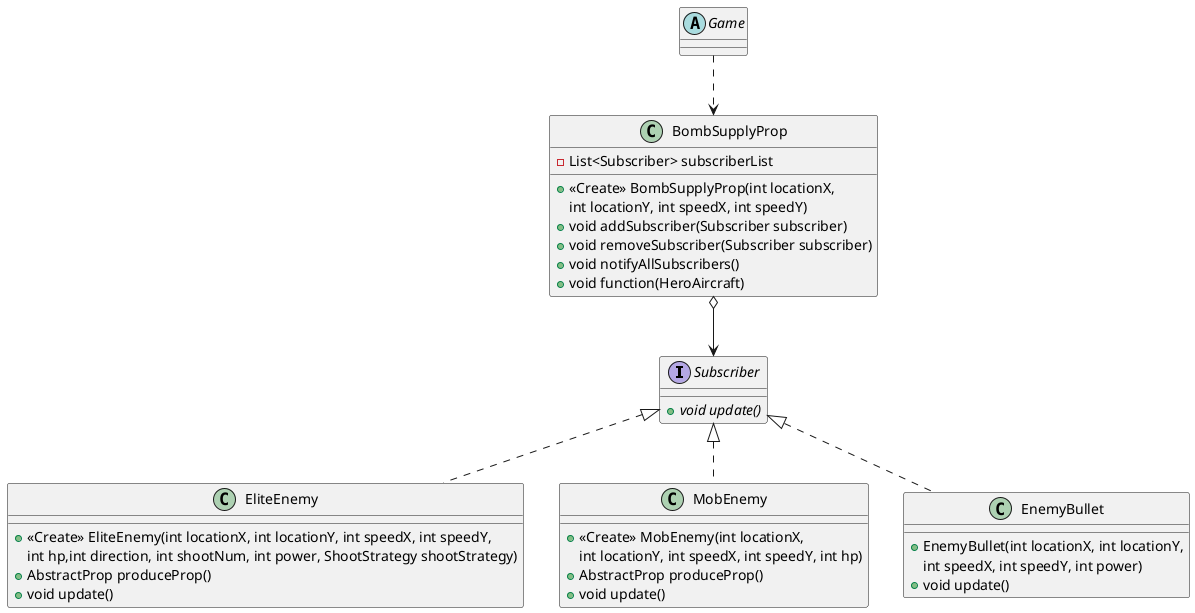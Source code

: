 @startuml
interface Subscriber {
+ {abstract} void update()
}

abstract class Game {
}

class EliteEnemy {
+ <<Create>> EliteEnemy(int locationX, int locationY, int speedX, int speedY,
int hp,int direction, int shootNum, int power, ShootStrategy shootStrategy)
+ AbstractProp produceProp()
+ void update()
}

class MobEnemy {
+ <<Create>> MobEnemy(int locationX,
int locationY, int speedX, int speedY, int hp)
+ AbstractProp produceProp()
+ void update()
}

class BombSupplyProp {
- List<Subscriber> subscriberList
+ <<Create>> BombSupplyProp(int locationX,
int locationY, int speedX, int speedY)
+ void addSubscriber(Subscriber subscriber)
+ void removeSubscriber(Subscriber subscriber)
+ void notifyAllSubscribers()
+ void function(HeroAircraft)
}

class EnemyBullet{
+ EnemyBullet(int locationX, int locationY,
int speedX, int speedY, int power)
+ void update()
}

Game ..> BombSupplyProp
BombSupplyProp o--> Subscriber
Subscriber <|.. MobEnemy
Subscriber <|.. EliteEnemy
Subscriber <|.. EnemyBullet

@enduml